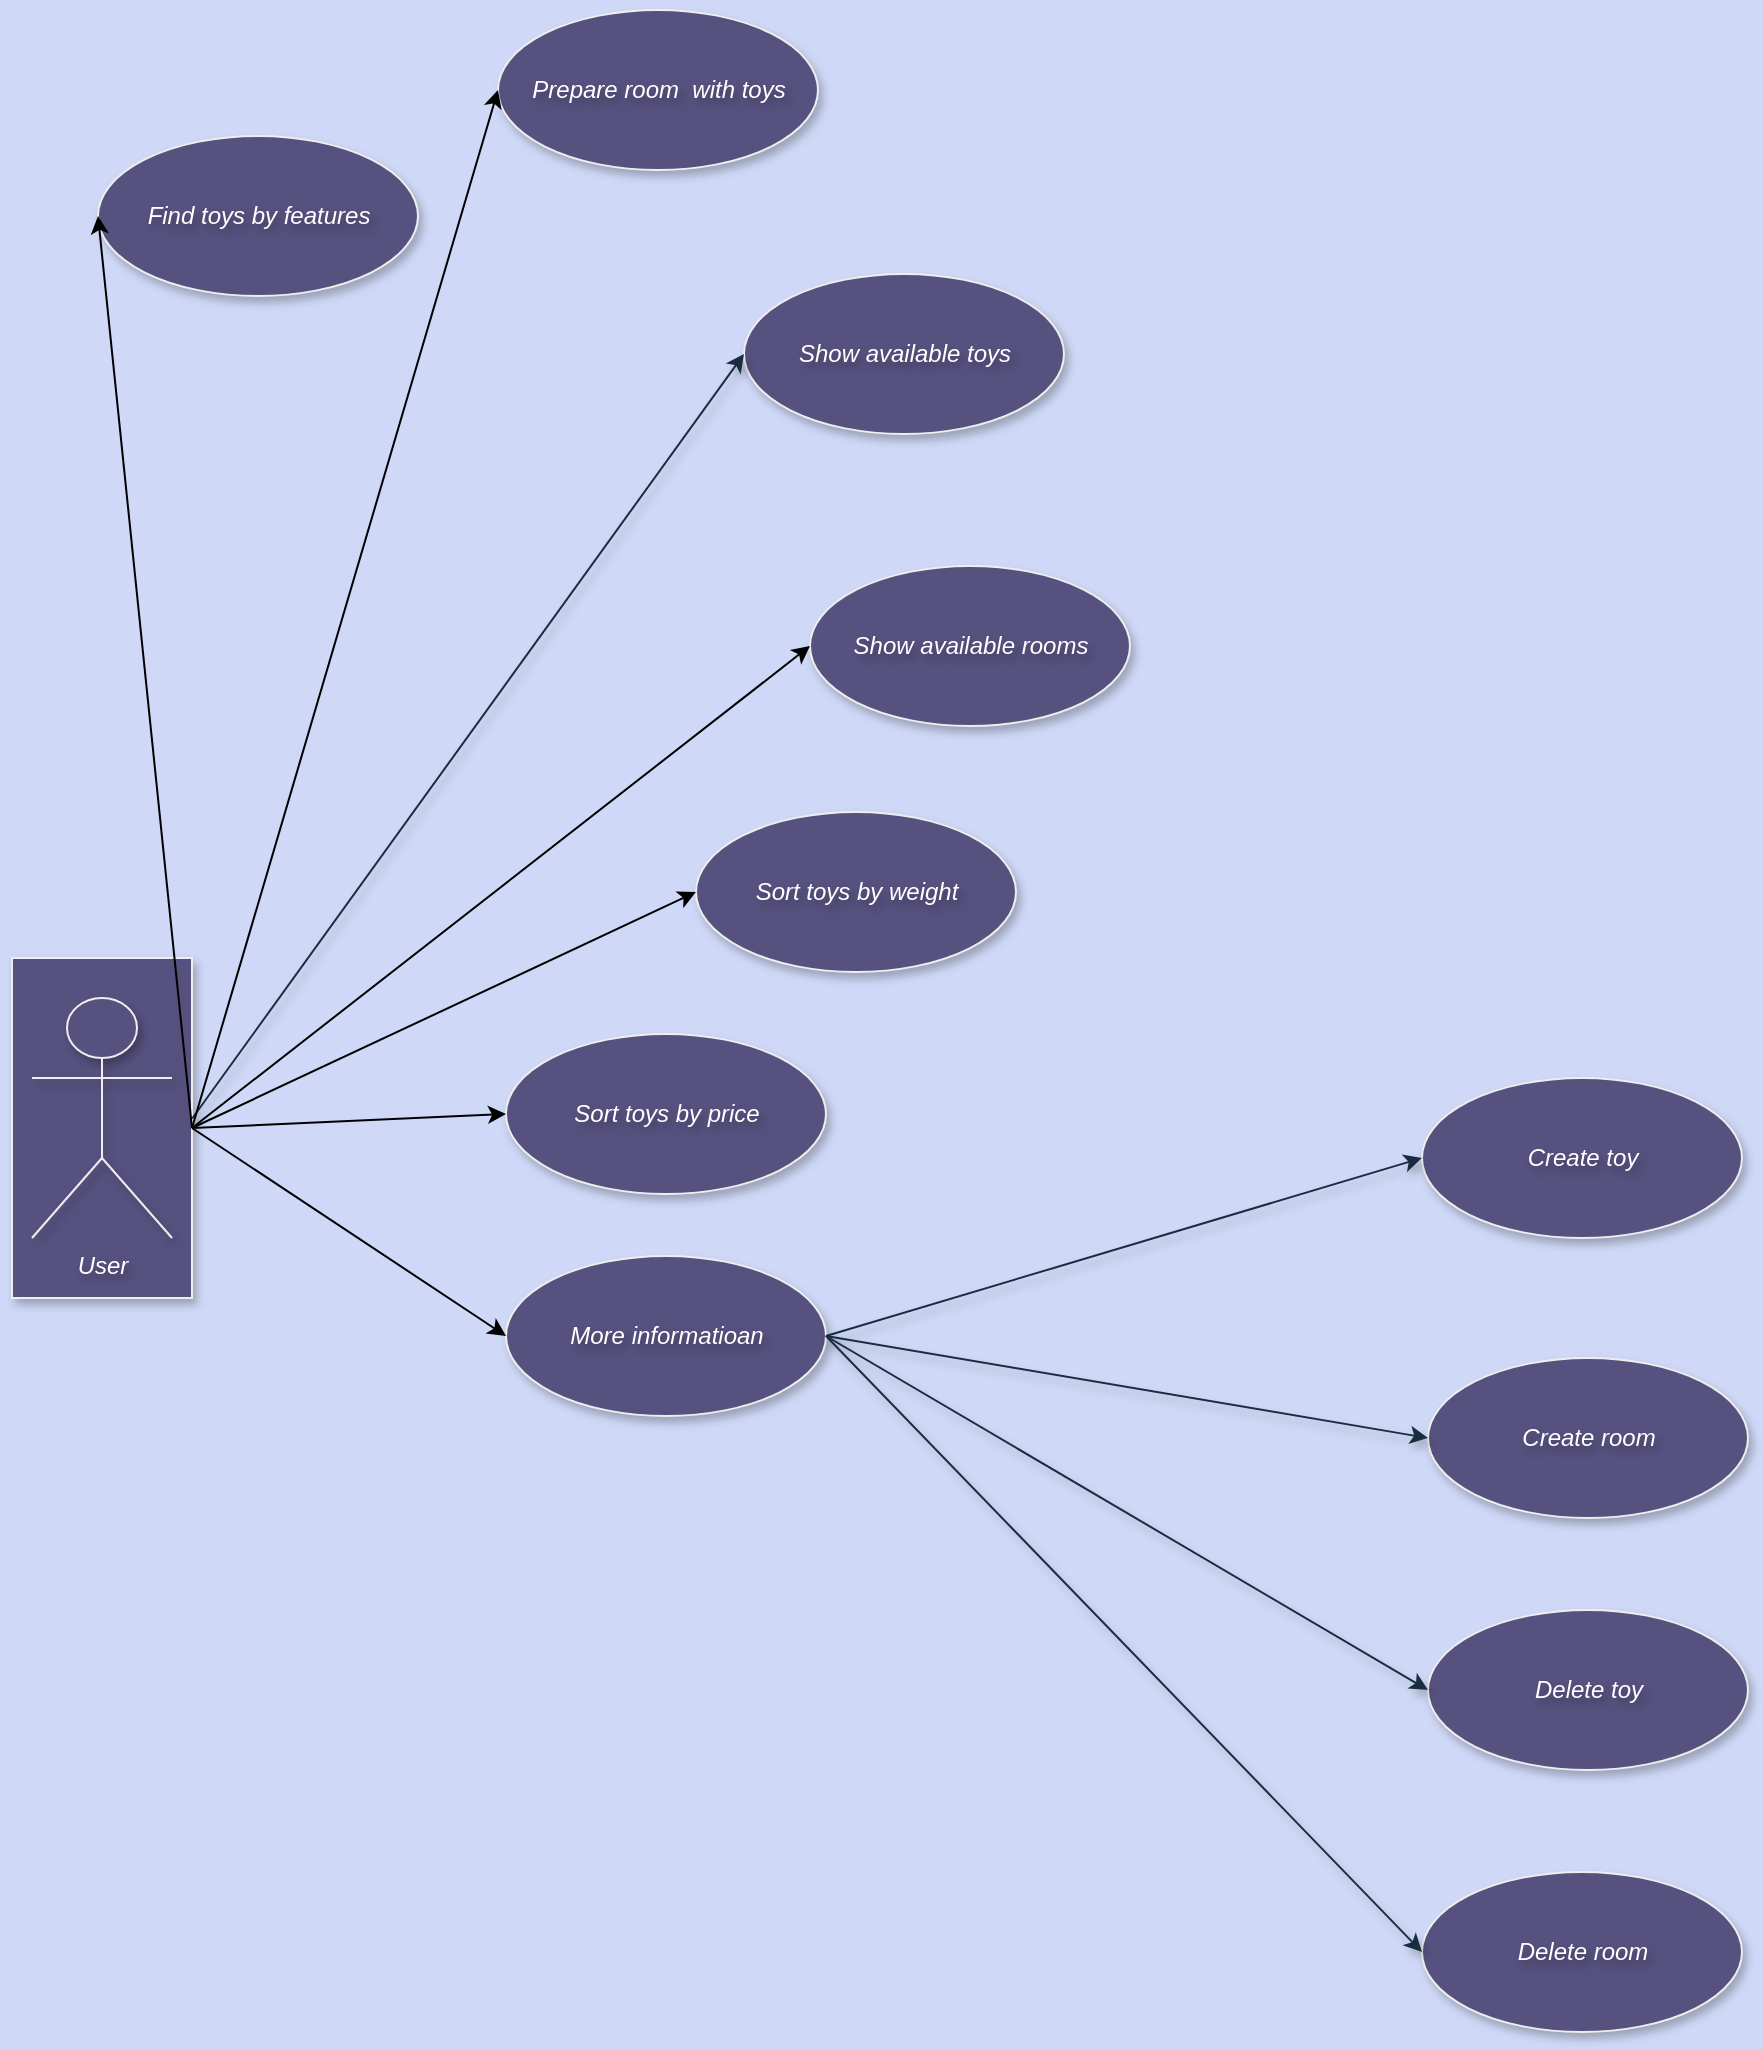 <mxfile version="24.7.8">
  <diagram name="Сторінка-1" id="hzx1j3mXwjkq4ESoM_oJ">
    <mxGraphModel dx="1723" dy="2344" grid="0" gridSize="10" guides="1" tooltips="1" connect="1" arrows="1" fold="1" page="1" pageScale="1" pageWidth="827" pageHeight="1169" background="#cfd9f7" math="0" shadow="0">
      <root>
        <mxCell id="0" />
        <mxCell id="1" parent="0" />
        <mxCell id="ohRxS4509cFZJ3ywJuA2-20" value="Show available toys" style="ellipse;html=1;fillColor=#56517E;strokeColor=#EEEEEE;shadow=1;snapToPoint=0;labelBackgroundColor=none;labelBorderColor=none;textShadow=1;align=center;fontStyle=2;fontColor=#FFFFFF;" parent="1" vertex="1">
          <mxGeometry x="406" y="-62" width="160" height="80" as="geometry" />
        </mxCell>
        <mxCell id="ohRxS4509cFZJ3ywJuA2-24" value="" style="rounded=0;html=1;rotation=90;fillColor=#56517E;strokeColor=#EEEEEE;shadow=1;snapToPoint=0;labelBackgroundColor=none;labelBorderColor=none;textShadow=1;align=center;fontStyle=2;fontColor=#FFFFFF;" parent="1" vertex="1">
          <mxGeometry y="320" width="170" height="90" as="geometry" />
        </mxCell>
        <mxCell id="ohRxS4509cFZJ3ywJuA2-1" value="User" style="shape=umlActor;verticalLabelPosition=bottom;verticalAlign=top;html=1;outlineConnect=0;fillColor=#56517E;strokeColor=#EEEEEE;shadow=1;snapToPoint=0;labelBackgroundColor=none;labelBorderColor=none;textShadow=1;align=center;fontStyle=2;fontColor=#FFFFFF;" parent="1" vertex="1">
          <mxGeometry x="50" y="300" width="70" height="120" as="geometry" />
        </mxCell>
        <mxCell id="ohRxS4509cFZJ3ywJuA2-25" value="Show available rooms" style="ellipse;html=1;fillColor=#56517E;strokeColor=#EEEEEE;shadow=1;snapToPoint=0;labelBackgroundColor=none;labelBorderColor=none;textShadow=1;align=center;fontStyle=2;fontColor=#FFFFFF;" parent="1" vertex="1">
          <mxGeometry x="439" y="84" width="160" height="80" as="geometry" />
        </mxCell>
        <mxCell id="ohRxS4509cFZJ3ywJuA2-27" value="Prepare room&amp;nbsp;&lt;span style=&quot;white-space: pre;&quot;&gt;&#x9;&lt;/span&gt;with toys" style="ellipse;html=1;fillColor=#56517E;strokeColor=#EEEEEE;shadow=1;snapToPoint=0;labelBackgroundColor=none;labelBorderColor=none;textShadow=1;align=center;fontStyle=2;fontColor=#FFFFFF;" parent="1" vertex="1">
          <mxGeometry x="283" y="-194" width="160" height="80" as="geometry" />
        </mxCell>
        <mxCell id="ohRxS4509cFZJ3ywJuA2-29" value="More informatioan" style="ellipse;html=1;fillColor=#56517E;strokeColor=#EEEEEE;shadow=1;snapToPoint=0;labelBackgroundColor=none;labelBorderColor=none;textShadow=1;align=center;fontStyle=2;fontColor=#FFFFFF;" parent="1" vertex="1">
          <mxGeometry x="287" y="429" width="160" height="80" as="geometry" />
        </mxCell>
        <mxCell id="ohRxS4509cFZJ3ywJuA2-33" value="" style="endArrow=classic;html=1;rounded=0;exitX=0.472;exitY=-0.001;exitDx=0;exitDy=0;entryX=0;entryY=0.5;entryDx=0;entryDy=0;exitPerimeter=0;strokeColor=#182E3E;shadow=1;snapToPoint=0;labelBackgroundColor=none;labelBorderColor=none;textShadow=1;align=center;fontStyle=2;fontColor=default;" parent="1" source="ohRxS4509cFZJ3ywJuA2-24" target="ohRxS4509cFZJ3ywJuA2-20" edge="1">
          <mxGeometry width="50" height="50" relative="1" as="geometry">
            <mxPoint x="470" y="350" as="sourcePoint" />
            <mxPoint x="200" y="360" as="targetPoint" />
          </mxGeometry>
        </mxCell>
        <mxCell id="ohRxS4509cFZJ3ywJuA2-39" value="Find toys by features" style="ellipse;html=1;fillColor=#56517E;strokeColor=#EEEEEE;shadow=1;snapToPoint=0;labelBackgroundColor=none;labelBorderColor=none;textShadow=1;align=center;fontStyle=2;fontColor=#FFFFFF;" parent="1" vertex="1">
          <mxGeometry x="83" y="-131" width="160" height="80" as="geometry" />
        </mxCell>
        <mxCell id="ohRxS4509cFZJ3ywJuA2-42" value="Sort toys by weight" style="ellipse;html=1;fillColor=#56517E;strokeColor=#EEEEEE;shadow=1;snapToPoint=0;labelBackgroundColor=none;labelBorderColor=none;textShadow=1;align=center;fontStyle=2;fontColor=#FFFFFF;" parent="1" vertex="1">
          <mxGeometry x="382" y="207" width="160" height="80" as="geometry" />
        </mxCell>
        <mxCell id="ohRxS4509cFZJ3ywJuA2-47" value="Create toy" style="ellipse;html=1;fillColor=#56517E;strokeColor=#EEEEEE;shadow=1;snapToPoint=0;labelBackgroundColor=none;labelBorderColor=none;textShadow=1;align=center;fontStyle=2;fontColor=#FFFFFF;" parent="1" vertex="1">
          <mxGeometry x="745" y="340" width="160" height="80" as="geometry" />
        </mxCell>
        <mxCell id="ohRxS4509cFZJ3ywJuA2-48" value="" style="endArrow=classic;html=1;rounded=0;entryX=0;entryY=0.5;entryDx=0;entryDy=0;exitX=1;exitY=0.5;exitDx=0;exitDy=0;strokeColor=#182E3E;shadow=1;snapToPoint=0;labelBackgroundColor=none;labelBorderColor=none;textShadow=1;align=center;fontStyle=2;fontColor=default;" parent="1" source="ohRxS4509cFZJ3ywJuA2-29" target="ohRxS4509cFZJ3ywJuA2-47" edge="1">
          <mxGeometry width="50" height="50" relative="1" as="geometry">
            <mxPoint x="640" y="600" as="sourcePoint" />
            <mxPoint x="700" y="610" as="targetPoint" />
          </mxGeometry>
        </mxCell>
        <mxCell id="ohRxS4509cFZJ3ywJuA2-49" value="Create room" style="ellipse;html=1;fillColor=#56517E;strokeColor=#EEEEEE;shadow=1;snapToPoint=0;labelBackgroundColor=none;labelBorderColor=none;textShadow=1;align=center;fontStyle=2;fontColor=#FFFFFF;" parent="1" vertex="1">
          <mxGeometry x="748" y="480" width="160" height="80" as="geometry" />
        </mxCell>
        <mxCell id="ohRxS4509cFZJ3ywJuA2-50" value="" style="endArrow=classic;html=1;rounded=0;entryX=0;entryY=0.5;entryDx=0;entryDy=0;exitX=1;exitY=0.5;exitDx=0;exitDy=0;strokeColor=#182E3E;shadow=1;snapToPoint=0;labelBackgroundColor=none;labelBorderColor=none;textShadow=1;align=center;fontStyle=2;fontColor=default;" parent="1" source="ohRxS4509cFZJ3ywJuA2-29" target="ohRxS4509cFZJ3ywJuA2-49" edge="1">
          <mxGeometry width="50" height="50" relative="1" as="geometry">
            <mxPoint x="650" y="490" as="sourcePoint" />
            <mxPoint x="710" y="620" as="targetPoint" />
          </mxGeometry>
        </mxCell>
        <mxCell id="ohRxS4509cFZJ3ywJuA2-51" value="Delete toy" style="ellipse;html=1;fillColor=#56517E;strokeColor=#EEEEEE;shadow=1;snapToPoint=0;labelBackgroundColor=none;labelBorderColor=none;textShadow=1;align=center;fontStyle=2;fontColor=#FFFFFF;" parent="1" vertex="1">
          <mxGeometry x="748" y="606" width="160" height="80" as="geometry" />
        </mxCell>
        <mxCell id="ohRxS4509cFZJ3ywJuA2-52" value="" style="endArrow=classic;html=1;rounded=0;entryX=0;entryY=0.5;entryDx=0;entryDy=0;exitX=1;exitY=0.5;exitDx=0;exitDy=0;strokeColor=#182E3E;shadow=1;snapToPoint=0;labelBackgroundColor=none;labelBorderColor=none;textShadow=1;align=center;fontStyle=2;fontColor=default;" parent="1" source="ohRxS4509cFZJ3ywJuA2-29" target="ohRxS4509cFZJ3ywJuA2-51" edge="1">
          <mxGeometry width="50" height="50" relative="1" as="geometry">
            <mxPoint x="640" y="720" as="sourcePoint" />
            <mxPoint x="700" y="850" as="targetPoint" />
          </mxGeometry>
        </mxCell>
        <mxCell id="ohRxS4509cFZJ3ywJuA2-53" value="Delete room" style="ellipse;html=1;fillColor=#56517E;strokeColor=#EEEEEE;shadow=1;snapToPoint=0;labelBackgroundColor=none;labelBorderColor=none;textShadow=1;align=center;fontStyle=2;fontColor=#FFFFFF;" parent="1" vertex="1">
          <mxGeometry x="745" y="737" width="160" height="80" as="geometry" />
        </mxCell>
        <mxCell id="ohRxS4509cFZJ3ywJuA2-54" value="" style="endArrow=classic;html=1;rounded=0;entryX=0;entryY=0.5;entryDx=0;entryDy=0;strokeColor=#182E3E;shadow=1;snapToPoint=0;labelBackgroundColor=none;labelBorderColor=none;textShadow=1;align=center;fontStyle=2;fontColor=default;exitX=1;exitY=0.5;exitDx=0;exitDy=0;" parent="1" source="ohRxS4509cFZJ3ywJuA2-29" target="ohRxS4509cFZJ3ywJuA2-53" edge="1">
          <mxGeometry width="50" height="50" relative="1" as="geometry">
            <mxPoint x="640" y="480" as="sourcePoint" />
            <mxPoint x="700" y="970" as="targetPoint" />
          </mxGeometry>
        </mxCell>
        <mxCell id="FIAY1xlSkNg5oK1avSxn-1" value="" style="endArrow=classic;html=1;rounded=0;exitX=0.5;exitY=0;exitDx=0;exitDy=0;entryX=0;entryY=0.5;entryDx=0;entryDy=0;" parent="1" source="ohRxS4509cFZJ3ywJuA2-24" target="ohRxS4509cFZJ3ywJuA2-25" edge="1">
          <mxGeometry width="50" height="50" relative="1" as="geometry">
            <mxPoint x="385" y="337" as="sourcePoint" />
            <mxPoint x="435" y="287" as="targetPoint" />
          </mxGeometry>
        </mxCell>
        <mxCell id="FIAY1xlSkNg5oK1avSxn-2" value="" style="endArrow=classic;html=1;rounded=0;exitX=0.5;exitY=0;exitDx=0;exitDy=0;entryX=0;entryY=0.5;entryDx=0;entryDy=0;" parent="1" source="ohRxS4509cFZJ3ywJuA2-24" target="ohRxS4509cFZJ3ywJuA2-27" edge="1">
          <mxGeometry width="50" height="50" relative="1" as="geometry">
            <mxPoint x="385" y="337" as="sourcePoint" />
            <mxPoint x="435" y="287" as="targetPoint" />
          </mxGeometry>
        </mxCell>
        <mxCell id="FIAY1xlSkNg5oK1avSxn-3" value="" style="endArrow=classic;html=1;rounded=0;exitX=0.5;exitY=0;exitDx=0;exitDy=0;entryX=0;entryY=0.5;entryDx=0;entryDy=0;" parent="1" source="ohRxS4509cFZJ3ywJuA2-24" target="ohRxS4509cFZJ3ywJuA2-29" edge="1">
          <mxGeometry width="50" height="50" relative="1" as="geometry">
            <mxPoint x="385" y="337" as="sourcePoint" />
            <mxPoint x="435" y="287" as="targetPoint" />
          </mxGeometry>
        </mxCell>
        <mxCell id="FIAY1xlSkNg5oK1avSxn-5" value="" style="endArrow=classic;html=1;rounded=0;entryX=0;entryY=0.5;entryDx=0;entryDy=0;exitX=0.5;exitY=0;exitDx=0;exitDy=0;" parent="1" source="ohRxS4509cFZJ3ywJuA2-24" target="ohRxS4509cFZJ3ywJuA2-42" edge="1">
          <mxGeometry width="50" height="50" relative="1" as="geometry">
            <mxPoint x="457" y="322" as="sourcePoint" />
            <mxPoint x="545" y="233" as="targetPoint" />
          </mxGeometry>
        </mxCell>
        <mxCell id="FIAY1xlSkNg5oK1avSxn-6" value="" style="endArrow=classic;html=1;rounded=0;exitX=0.5;exitY=0;exitDx=0;exitDy=0;entryX=0;entryY=0.5;entryDx=0;entryDy=0;" parent="1" source="ohRxS4509cFZJ3ywJuA2-24" target="ohRxS4509cFZJ3ywJuA2-39" edge="1">
          <mxGeometry width="50" height="50" relative="1" as="geometry">
            <mxPoint x="495" y="283" as="sourcePoint" />
            <mxPoint x="545" y="233" as="targetPoint" />
          </mxGeometry>
        </mxCell>
        <mxCell id="4SzQgLP3LGZCrpSYmy2m-2" value="Sort toys by price" style="ellipse;html=1;fillColor=#56517E;strokeColor=#EEEEEE;shadow=1;snapToPoint=0;labelBackgroundColor=none;labelBorderColor=none;textShadow=1;align=center;fontStyle=2;fontColor=#FFFFFF;" vertex="1" parent="1">
          <mxGeometry x="287" y="318" width="160" height="80" as="geometry" />
        </mxCell>
        <mxCell id="4SzQgLP3LGZCrpSYmy2m-3" value="" style="endArrow=classic;html=1;rounded=0;exitX=0.5;exitY=0;exitDx=0;exitDy=0;entryX=0;entryY=0.5;entryDx=0;entryDy=0;" edge="1" parent="1" source="ohRxS4509cFZJ3ywJuA2-24" target="4SzQgLP3LGZCrpSYmy2m-2">
          <mxGeometry width="50" height="50" relative="1" as="geometry">
            <mxPoint x="675" y="278" as="sourcePoint" />
            <mxPoint x="725" y="228" as="targetPoint" />
          </mxGeometry>
        </mxCell>
      </root>
    </mxGraphModel>
  </diagram>
</mxfile>
